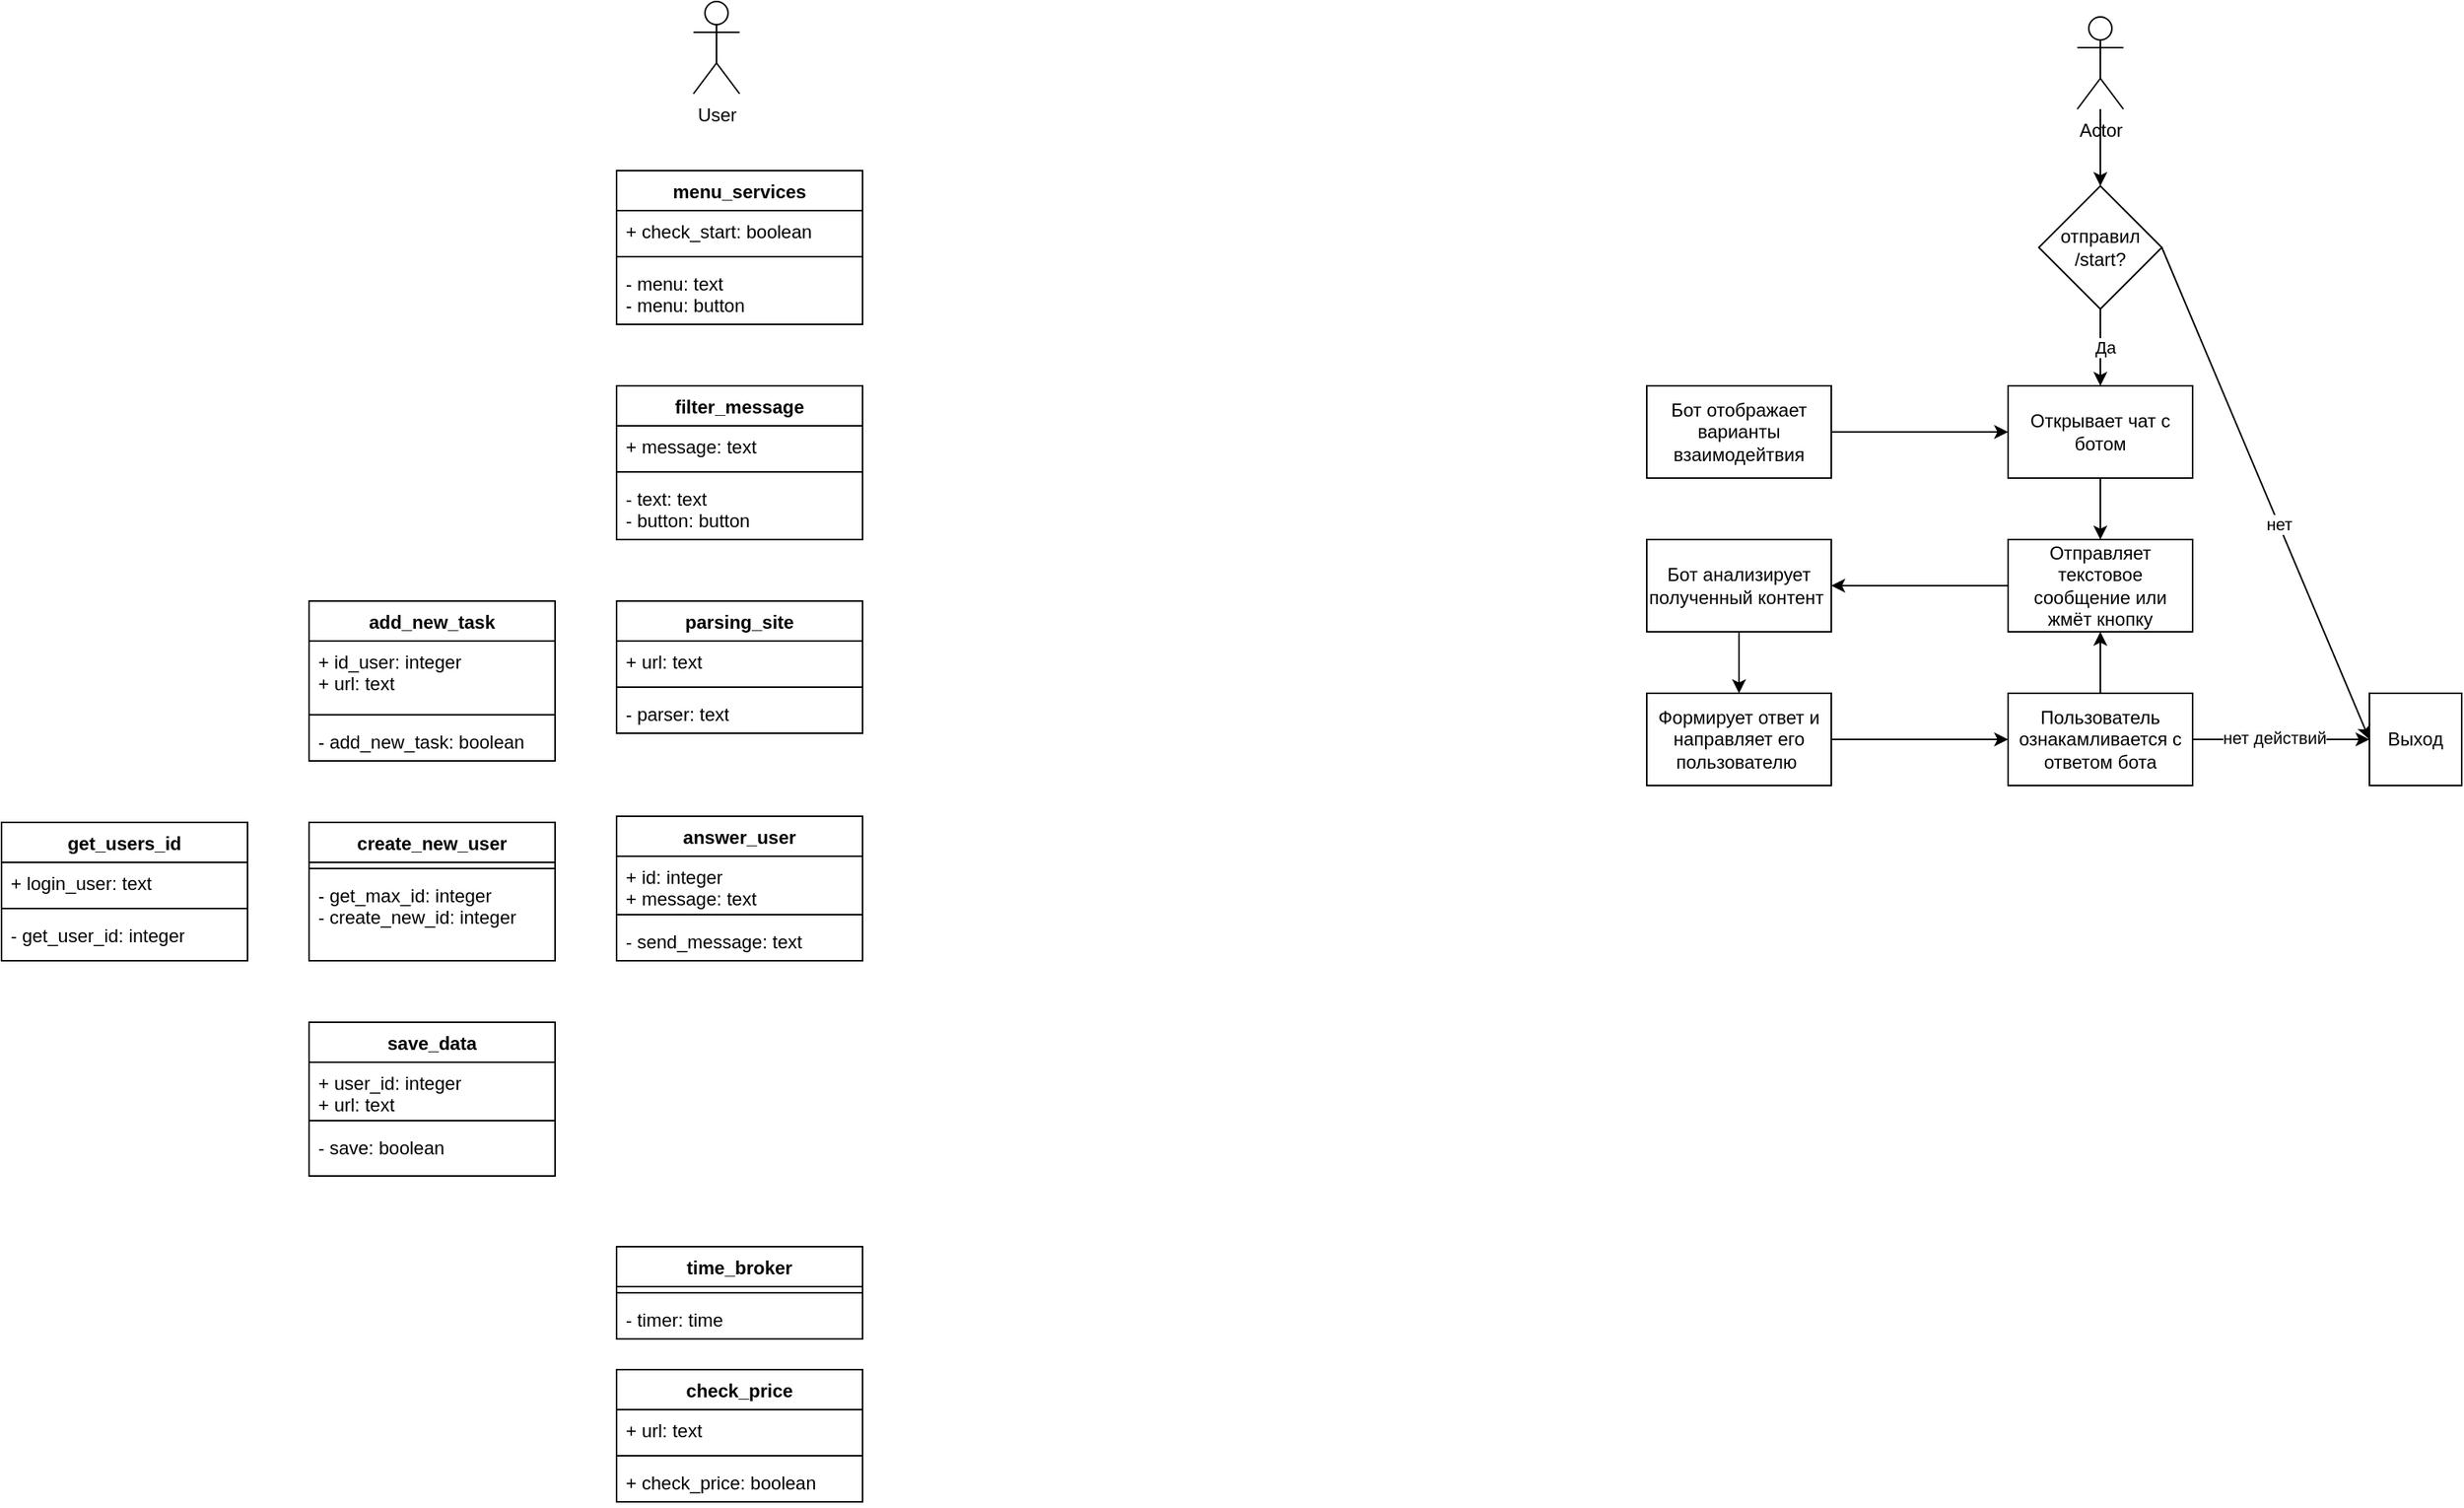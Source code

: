 <mxfile version="22.0.8" type="github">
  <diagram name="Страница — 1" id="5FJGtUaLvc8kbi69Jgre">
    <mxGraphModel dx="1953" dy="904" grid="1" gridSize="10" guides="1" tooltips="1" connect="1" arrows="1" fold="1" page="1" pageScale="1" pageWidth="827" pageHeight="1169" math="0" shadow="0">
      <root>
        <mxCell id="0" />
        <mxCell id="1" parent="0" />
        <mxCell id="BHRzeg4Tige4BvSvJ6PO-1" value="Actor" style="shape=umlActor;verticalLabelPosition=bottom;verticalAlign=top;html=1;outlineConnect=0;" parent="1" vertex="1">
          <mxGeometry x="550" y="40" width="30" height="60" as="geometry" />
        </mxCell>
        <mxCell id="BHRzeg4Tige4BvSvJ6PO-2" value="Отправляет текстовое сообщение или жмёт кнопку" style="rounded=0;whiteSpace=wrap;html=1;" parent="1" vertex="1">
          <mxGeometry x="505" y="380" width="120" height="60" as="geometry" />
        </mxCell>
        <mxCell id="BHRzeg4Tige4BvSvJ6PO-3" value="" style="endArrow=classic;html=1;rounded=0;entryX=0.5;entryY=0;entryDx=0;entryDy=0;" parent="1" source="BHRzeg4Tige4BvSvJ6PO-22" target="BHRzeg4Tige4BvSvJ6PO-4" edge="1">
          <mxGeometry width="50" height="50" relative="1" as="geometry">
            <mxPoint x="550" y="510" as="sourcePoint" />
            <mxPoint x="600" y="460" as="targetPoint" />
          </mxGeometry>
        </mxCell>
        <mxCell id="BHRzeg4Tige4BvSvJ6PO-24" value="Да" style="edgeLabel;html=1;align=center;verticalAlign=middle;resizable=0;points=[];" parent="BHRzeg4Tige4BvSvJ6PO-3" vertex="1" connectable="0">
          <mxGeometry y="3" relative="1" as="geometry">
            <mxPoint as="offset" />
          </mxGeometry>
        </mxCell>
        <mxCell id="BHRzeg4Tige4BvSvJ6PO-4" value="Открывает чат с ботом" style="rounded=0;whiteSpace=wrap;html=1;" parent="1" vertex="1">
          <mxGeometry x="505" y="280" width="120" height="60" as="geometry" />
        </mxCell>
        <mxCell id="BHRzeg4Tige4BvSvJ6PO-6" value="Бот отображает варианты взаимодейтвия" style="rounded=0;whiteSpace=wrap;html=1;" parent="1" vertex="1">
          <mxGeometry x="270" y="280" width="120" height="60" as="geometry" />
        </mxCell>
        <mxCell id="BHRzeg4Tige4BvSvJ6PO-7" value="" style="endArrow=classic;html=1;rounded=0;exitX=1;exitY=0.5;exitDx=0;exitDy=0;entryX=0;entryY=0.5;entryDx=0;entryDy=0;" parent="1" source="BHRzeg4Tige4BvSvJ6PO-6" target="BHRzeg4Tige4BvSvJ6PO-4" edge="1">
          <mxGeometry width="50" height="50" relative="1" as="geometry">
            <mxPoint x="550" y="610" as="sourcePoint" />
            <mxPoint x="600" y="560" as="targetPoint" />
          </mxGeometry>
        </mxCell>
        <mxCell id="BHRzeg4Tige4BvSvJ6PO-8" value="" style="endArrow=classic;html=1;rounded=0;exitX=0.5;exitY=1;exitDx=0;exitDy=0;entryX=0.5;entryY=0;entryDx=0;entryDy=0;" parent="1" source="BHRzeg4Tige4BvSvJ6PO-4" target="BHRzeg4Tige4BvSvJ6PO-2" edge="1">
          <mxGeometry width="50" height="50" relative="1" as="geometry">
            <mxPoint x="550" y="610" as="sourcePoint" />
            <mxPoint x="600" y="560" as="targetPoint" />
          </mxGeometry>
        </mxCell>
        <mxCell id="BHRzeg4Tige4BvSvJ6PO-9" value="Бот анализирует полученный контент&amp;nbsp;" style="rounded=0;whiteSpace=wrap;html=1;" parent="1" vertex="1">
          <mxGeometry x="270" y="380" width="120" height="60" as="geometry" />
        </mxCell>
        <mxCell id="BHRzeg4Tige4BvSvJ6PO-10" value="" style="endArrow=classic;html=1;rounded=0;entryX=1;entryY=0.5;entryDx=0;entryDy=0;exitX=0;exitY=0.5;exitDx=0;exitDy=0;" parent="1" source="BHRzeg4Tige4BvSvJ6PO-2" target="BHRzeg4Tige4BvSvJ6PO-9" edge="1">
          <mxGeometry width="50" height="50" relative="1" as="geometry">
            <mxPoint x="460" y="470" as="sourcePoint" />
            <mxPoint x="510" y="420" as="targetPoint" />
          </mxGeometry>
        </mxCell>
        <mxCell id="BHRzeg4Tige4BvSvJ6PO-11" value="Пользователь ознакамливается с ответом бота" style="rounded=0;whiteSpace=wrap;html=1;" parent="1" vertex="1">
          <mxGeometry x="505" y="480" width="120" height="60" as="geometry" />
        </mxCell>
        <mxCell id="BHRzeg4Tige4BvSvJ6PO-12" value="Формирует ответ и направляет его пользователю&amp;nbsp;" style="rounded=0;whiteSpace=wrap;html=1;" parent="1" vertex="1">
          <mxGeometry x="270" y="480" width="120" height="60" as="geometry" />
        </mxCell>
        <mxCell id="BHRzeg4Tige4BvSvJ6PO-13" value="" style="endArrow=classic;html=1;rounded=0;entryX=0.5;entryY=0;entryDx=0;entryDy=0;exitX=0.5;exitY=1;exitDx=0;exitDy=0;" parent="1" source="BHRzeg4Tige4BvSvJ6PO-9" target="BHRzeg4Tige4BvSvJ6PO-12" edge="1">
          <mxGeometry width="50" height="50" relative="1" as="geometry">
            <mxPoint x="230" y="500" as="sourcePoint" />
            <mxPoint x="280" y="450" as="targetPoint" />
          </mxGeometry>
        </mxCell>
        <mxCell id="BHRzeg4Tige4BvSvJ6PO-14" value="" style="endArrow=classic;html=1;rounded=0;entryX=0;entryY=0.5;entryDx=0;entryDy=0;exitX=1;exitY=0.5;exitDx=0;exitDy=0;" parent="1" source="BHRzeg4Tige4BvSvJ6PO-12" target="BHRzeg4Tige4BvSvJ6PO-11" edge="1">
          <mxGeometry width="50" height="50" relative="1" as="geometry">
            <mxPoint x="450" y="630" as="sourcePoint" />
            <mxPoint x="500" y="580" as="targetPoint" />
          </mxGeometry>
        </mxCell>
        <mxCell id="BHRzeg4Tige4BvSvJ6PO-15" value="" style="endArrow=classic;html=1;rounded=0;exitX=0.5;exitY=0;exitDx=0;exitDy=0;entryX=0.5;entryY=1;entryDx=0;entryDy=0;" parent="1" source="BHRzeg4Tige4BvSvJ6PO-11" target="BHRzeg4Tige4BvSvJ6PO-2" edge="1">
          <mxGeometry width="50" height="50" relative="1" as="geometry">
            <mxPoint x="730" y="540" as="sourcePoint" />
            <mxPoint x="780" y="490" as="targetPoint" />
          </mxGeometry>
        </mxCell>
        <mxCell id="BHRzeg4Tige4BvSvJ6PO-23" value="" style="endArrow=classic;html=1;rounded=0;entryX=0.5;entryY=0;entryDx=0;entryDy=0;" parent="1" source="BHRzeg4Tige4BvSvJ6PO-1" target="BHRzeg4Tige4BvSvJ6PO-22" edge="1">
          <mxGeometry width="50" height="50" relative="1" as="geometry">
            <mxPoint x="565" y="100" as="sourcePoint" />
            <mxPoint x="565" y="280" as="targetPoint" />
          </mxGeometry>
        </mxCell>
        <mxCell id="BHRzeg4Tige4BvSvJ6PO-22" value="отправил /start?" style="rhombus;whiteSpace=wrap;html=1;" parent="1" vertex="1">
          <mxGeometry x="525" y="150" width="80" height="80" as="geometry" />
        </mxCell>
        <mxCell id="BHRzeg4Tige4BvSvJ6PO-25" value="Выход" style="whiteSpace=wrap;html=1;aspect=fixed;" parent="1" vertex="1">
          <mxGeometry x="740" y="480" width="60" height="60" as="geometry" />
        </mxCell>
        <mxCell id="BHRzeg4Tige4BvSvJ6PO-26" value="" style="endArrow=classic;html=1;rounded=0;exitX=1;exitY=0.5;exitDx=0;exitDy=0;entryX=0;entryY=0.5;entryDx=0;entryDy=0;" parent="1" source="BHRzeg4Tige4BvSvJ6PO-22" target="BHRzeg4Tige4BvSvJ6PO-25" edge="1">
          <mxGeometry width="50" height="50" relative="1" as="geometry">
            <mxPoint x="710" y="240" as="sourcePoint" />
            <mxPoint x="760" y="190" as="targetPoint" />
          </mxGeometry>
        </mxCell>
        <mxCell id="BHRzeg4Tige4BvSvJ6PO-29" value="нет" style="edgeLabel;html=1;align=center;verticalAlign=middle;resizable=0;points=[];" parent="BHRzeg4Tige4BvSvJ6PO-26" vertex="1" connectable="0">
          <mxGeometry x="0.125" relative="1" as="geometry">
            <mxPoint as="offset" />
          </mxGeometry>
        </mxCell>
        <mxCell id="BHRzeg4Tige4BvSvJ6PO-27" value="" style="endArrow=classic;html=1;rounded=0;entryX=0;entryY=0.5;entryDx=0;entryDy=0;exitX=1;exitY=0.5;exitDx=0;exitDy=0;" parent="1" source="BHRzeg4Tige4BvSvJ6PO-11" target="BHRzeg4Tige4BvSvJ6PO-25" edge="1">
          <mxGeometry width="50" height="50" relative="1" as="geometry">
            <mxPoint x="400" y="430" as="sourcePoint" />
            <mxPoint x="450" y="380" as="targetPoint" />
          </mxGeometry>
        </mxCell>
        <mxCell id="BHRzeg4Tige4BvSvJ6PO-30" value="нет действий" style="edgeLabel;html=1;align=center;verticalAlign=middle;resizable=0;points=[];" parent="BHRzeg4Tige4BvSvJ6PO-27" vertex="1" connectable="0">
          <mxGeometry x="-0.078" y="1" relative="1" as="geometry">
            <mxPoint as="offset" />
          </mxGeometry>
        </mxCell>
        <mxCell id="H9uGGTbssXHLd05-33D6-1" value="filter_message" style="swimlane;fontStyle=1;align=center;verticalAlign=top;childLayout=stackLayout;horizontal=1;startSize=26;horizontalStack=0;resizeParent=1;resizeParentMax=0;resizeLast=0;collapsible=1;marginBottom=0;whiteSpace=wrap;html=1;" vertex="1" parent="1">
          <mxGeometry x="-400" y="280" width="160" height="100" as="geometry" />
        </mxCell>
        <mxCell id="H9uGGTbssXHLd05-33D6-2" value="+ message: text" style="text;strokeColor=none;fillColor=none;align=left;verticalAlign=top;spacingLeft=4;spacingRight=4;overflow=hidden;rotatable=0;points=[[0,0.5],[1,0.5]];portConstraint=eastwest;whiteSpace=wrap;html=1;" vertex="1" parent="H9uGGTbssXHLd05-33D6-1">
          <mxGeometry y="26" width="160" height="26" as="geometry" />
        </mxCell>
        <mxCell id="H9uGGTbssXHLd05-33D6-3" value="" style="line;strokeWidth=1;fillColor=none;align=left;verticalAlign=middle;spacingTop=-1;spacingLeft=3;spacingRight=3;rotatable=0;labelPosition=right;points=[];portConstraint=eastwest;strokeColor=inherit;" vertex="1" parent="H9uGGTbssXHLd05-33D6-1">
          <mxGeometry y="52" width="160" height="8" as="geometry" />
        </mxCell>
        <mxCell id="H9uGGTbssXHLd05-33D6-4" value="- text: text&lt;br&gt;- button: button" style="text;strokeColor=none;fillColor=none;align=left;verticalAlign=top;spacingLeft=4;spacingRight=4;overflow=hidden;rotatable=0;points=[[0,0.5],[1,0.5]];portConstraint=eastwest;whiteSpace=wrap;html=1;" vertex="1" parent="H9uGGTbssXHLd05-33D6-1">
          <mxGeometry y="60" width="160" height="40" as="geometry" />
        </mxCell>
        <mxCell id="H9uGGTbssXHLd05-33D6-6" value="User" style="shape=umlActor;verticalLabelPosition=bottom;verticalAlign=top;html=1;" vertex="1" parent="1">
          <mxGeometry x="-350" y="30" width="30" height="60" as="geometry" />
        </mxCell>
        <mxCell id="H9uGGTbssXHLd05-33D6-7" value="menu_services" style="swimlane;fontStyle=1;align=center;verticalAlign=top;childLayout=stackLayout;horizontal=1;startSize=26;horizontalStack=0;resizeParent=1;resizeParentMax=0;resizeLast=0;collapsible=1;marginBottom=0;whiteSpace=wrap;html=1;" vertex="1" parent="1">
          <mxGeometry x="-400" y="140" width="160" height="100" as="geometry" />
        </mxCell>
        <mxCell id="H9uGGTbssXHLd05-33D6-8" value="+ check_start: boolean" style="text;strokeColor=none;fillColor=none;align=left;verticalAlign=top;spacingLeft=4;spacingRight=4;overflow=hidden;rotatable=0;points=[[0,0.5],[1,0.5]];portConstraint=eastwest;whiteSpace=wrap;html=1;" vertex="1" parent="H9uGGTbssXHLd05-33D6-7">
          <mxGeometry y="26" width="160" height="26" as="geometry" />
        </mxCell>
        <mxCell id="H9uGGTbssXHLd05-33D6-9" value="" style="line;strokeWidth=1;fillColor=none;align=left;verticalAlign=middle;spacingTop=-1;spacingLeft=3;spacingRight=3;rotatable=0;labelPosition=right;points=[];portConstraint=eastwest;strokeColor=inherit;" vertex="1" parent="H9uGGTbssXHLd05-33D6-7">
          <mxGeometry y="52" width="160" height="8" as="geometry" />
        </mxCell>
        <mxCell id="H9uGGTbssXHLd05-33D6-10" value="- menu: text&lt;br&gt;- menu: button" style="text;strokeColor=none;fillColor=none;align=left;verticalAlign=top;spacingLeft=4;spacingRight=4;overflow=hidden;rotatable=0;points=[[0,0.5],[1,0.5]];portConstraint=eastwest;whiteSpace=wrap;html=1;" vertex="1" parent="H9uGGTbssXHLd05-33D6-7">
          <mxGeometry y="60" width="160" height="40" as="geometry" />
        </mxCell>
        <mxCell id="H9uGGTbssXHLd05-33D6-11" value="parsing_site" style="swimlane;fontStyle=1;align=center;verticalAlign=top;childLayout=stackLayout;horizontal=1;startSize=26;horizontalStack=0;resizeParent=1;resizeParentMax=0;resizeLast=0;collapsible=1;marginBottom=0;whiteSpace=wrap;html=1;" vertex="1" parent="1">
          <mxGeometry x="-400" y="420" width="160" height="86" as="geometry" />
        </mxCell>
        <mxCell id="H9uGGTbssXHLd05-33D6-12" value="+ url: text" style="text;strokeColor=none;fillColor=none;align=left;verticalAlign=top;spacingLeft=4;spacingRight=4;overflow=hidden;rotatable=0;points=[[0,0.5],[1,0.5]];portConstraint=eastwest;whiteSpace=wrap;html=1;" vertex="1" parent="H9uGGTbssXHLd05-33D6-11">
          <mxGeometry y="26" width="160" height="26" as="geometry" />
        </mxCell>
        <mxCell id="H9uGGTbssXHLd05-33D6-13" value="" style="line;strokeWidth=1;fillColor=none;align=left;verticalAlign=middle;spacingTop=-1;spacingLeft=3;spacingRight=3;rotatable=0;labelPosition=right;points=[];portConstraint=eastwest;strokeColor=inherit;" vertex="1" parent="H9uGGTbssXHLd05-33D6-11">
          <mxGeometry y="52" width="160" height="8" as="geometry" />
        </mxCell>
        <mxCell id="H9uGGTbssXHLd05-33D6-14" value="- parser: text" style="text;strokeColor=none;fillColor=none;align=left;verticalAlign=top;spacingLeft=4;spacingRight=4;overflow=hidden;rotatable=0;points=[[0,0.5],[1,0.5]];portConstraint=eastwest;whiteSpace=wrap;html=1;" vertex="1" parent="H9uGGTbssXHLd05-33D6-11">
          <mxGeometry y="60" width="160" height="26" as="geometry" />
        </mxCell>
        <mxCell id="H9uGGTbssXHLd05-33D6-15" value="save_data" style="swimlane;fontStyle=1;align=center;verticalAlign=top;childLayout=stackLayout;horizontal=1;startSize=26;horizontalStack=0;resizeParent=1;resizeParentMax=0;resizeLast=0;collapsible=1;marginBottom=0;whiteSpace=wrap;html=1;" vertex="1" parent="1">
          <mxGeometry x="-600" y="694" width="160" height="100" as="geometry" />
        </mxCell>
        <mxCell id="H9uGGTbssXHLd05-33D6-16" value="+ user_id: integer&lt;br&gt;+ url: text" style="text;strokeColor=none;fillColor=none;align=left;verticalAlign=top;spacingLeft=4;spacingRight=4;overflow=hidden;rotatable=0;points=[[0,0.5],[1,0.5]];portConstraint=eastwest;whiteSpace=wrap;html=1;" vertex="1" parent="H9uGGTbssXHLd05-33D6-15">
          <mxGeometry y="26" width="160" height="34" as="geometry" />
        </mxCell>
        <mxCell id="H9uGGTbssXHLd05-33D6-17" value="" style="line;strokeWidth=1;fillColor=none;align=left;verticalAlign=middle;spacingTop=-1;spacingLeft=3;spacingRight=3;rotatable=0;labelPosition=right;points=[];portConstraint=eastwest;strokeColor=inherit;" vertex="1" parent="H9uGGTbssXHLd05-33D6-15">
          <mxGeometry y="60" width="160" height="8" as="geometry" />
        </mxCell>
        <mxCell id="H9uGGTbssXHLd05-33D6-18" value="- save: boolean" style="text;strokeColor=none;fillColor=none;align=left;verticalAlign=top;spacingLeft=4;spacingRight=4;overflow=hidden;rotatable=0;points=[[0,0.5],[1,0.5]];portConstraint=eastwest;whiteSpace=wrap;html=1;" vertex="1" parent="H9uGGTbssXHLd05-33D6-15">
          <mxGeometry y="68" width="160" height="32" as="geometry" />
        </mxCell>
        <mxCell id="H9uGGTbssXHLd05-33D6-19" value="create_new_user" style="swimlane;fontStyle=1;align=center;verticalAlign=top;childLayout=stackLayout;horizontal=1;startSize=26;horizontalStack=0;resizeParent=1;resizeParentMax=0;resizeLast=0;collapsible=1;marginBottom=0;whiteSpace=wrap;html=1;" vertex="1" parent="1">
          <mxGeometry x="-600" y="564" width="160" height="90" as="geometry" />
        </mxCell>
        <mxCell id="H9uGGTbssXHLd05-33D6-21" value="" style="line;strokeWidth=1;fillColor=none;align=left;verticalAlign=middle;spacingTop=-1;spacingLeft=3;spacingRight=3;rotatable=0;labelPosition=right;points=[];portConstraint=eastwest;strokeColor=inherit;" vertex="1" parent="H9uGGTbssXHLd05-33D6-19">
          <mxGeometry y="26" width="160" height="8" as="geometry" />
        </mxCell>
        <mxCell id="H9uGGTbssXHLd05-33D6-22" value="- get_max_id: integer&lt;br&gt;- create_new_id: integer" style="text;strokeColor=none;fillColor=none;align=left;verticalAlign=top;spacingLeft=4;spacingRight=4;overflow=hidden;rotatable=0;points=[[0,0.5],[1,0.5]];portConstraint=eastwest;whiteSpace=wrap;html=1;" vertex="1" parent="H9uGGTbssXHLd05-33D6-19">
          <mxGeometry y="34" width="160" height="56" as="geometry" />
        </mxCell>
        <mxCell id="H9uGGTbssXHLd05-33D6-23" value="get_users_id" style="swimlane;fontStyle=1;align=center;verticalAlign=top;childLayout=stackLayout;horizontal=1;startSize=26;horizontalStack=0;resizeParent=1;resizeParentMax=0;resizeLast=0;collapsible=1;marginBottom=0;whiteSpace=wrap;html=1;" vertex="1" parent="1">
          <mxGeometry x="-800" y="564" width="160" height="90" as="geometry" />
        </mxCell>
        <mxCell id="H9uGGTbssXHLd05-33D6-24" value="+ login_user: text" style="text;strokeColor=none;fillColor=none;align=left;verticalAlign=top;spacingLeft=4;spacingRight=4;overflow=hidden;rotatable=0;points=[[0,0.5],[1,0.5]];portConstraint=eastwest;whiteSpace=wrap;html=1;" vertex="1" parent="H9uGGTbssXHLd05-33D6-23">
          <mxGeometry y="26" width="160" height="26" as="geometry" />
        </mxCell>
        <mxCell id="H9uGGTbssXHLd05-33D6-25" value="" style="line;strokeWidth=1;fillColor=none;align=left;verticalAlign=middle;spacingTop=-1;spacingLeft=3;spacingRight=3;rotatable=0;labelPosition=right;points=[];portConstraint=eastwest;strokeColor=inherit;" vertex="1" parent="H9uGGTbssXHLd05-33D6-23">
          <mxGeometry y="52" width="160" height="8" as="geometry" />
        </mxCell>
        <mxCell id="H9uGGTbssXHLd05-33D6-26" value="- get_user_id: integer" style="text;strokeColor=none;fillColor=none;align=left;verticalAlign=top;spacingLeft=4;spacingRight=4;overflow=hidden;rotatable=0;points=[[0,0.5],[1,0.5]];portConstraint=eastwest;whiteSpace=wrap;html=1;" vertex="1" parent="H9uGGTbssXHLd05-33D6-23">
          <mxGeometry y="60" width="160" height="30" as="geometry" />
        </mxCell>
        <mxCell id="H9uGGTbssXHLd05-33D6-27" value="check_price" style="swimlane;fontStyle=1;align=center;verticalAlign=top;childLayout=stackLayout;horizontal=1;startSize=26;horizontalStack=0;resizeParent=1;resizeParentMax=0;resizeLast=0;collapsible=1;marginBottom=0;whiteSpace=wrap;html=1;" vertex="1" parent="1">
          <mxGeometry x="-400" y="920" width="160" height="86" as="geometry" />
        </mxCell>
        <mxCell id="H9uGGTbssXHLd05-33D6-28" value="+ url: text" style="text;strokeColor=none;fillColor=none;align=left;verticalAlign=top;spacingLeft=4;spacingRight=4;overflow=hidden;rotatable=0;points=[[0,0.5],[1,0.5]];portConstraint=eastwest;whiteSpace=wrap;html=1;" vertex="1" parent="H9uGGTbssXHLd05-33D6-27">
          <mxGeometry y="26" width="160" height="26" as="geometry" />
        </mxCell>
        <mxCell id="H9uGGTbssXHLd05-33D6-29" value="" style="line;strokeWidth=1;fillColor=none;align=left;verticalAlign=middle;spacingTop=-1;spacingLeft=3;spacingRight=3;rotatable=0;labelPosition=right;points=[];portConstraint=eastwest;strokeColor=inherit;" vertex="1" parent="H9uGGTbssXHLd05-33D6-27">
          <mxGeometry y="52" width="160" height="8" as="geometry" />
        </mxCell>
        <mxCell id="H9uGGTbssXHLd05-33D6-30" value="+ check_price: boolean" style="text;strokeColor=none;fillColor=none;align=left;verticalAlign=top;spacingLeft=4;spacingRight=4;overflow=hidden;rotatable=0;points=[[0,0.5],[1,0.5]];portConstraint=eastwest;whiteSpace=wrap;html=1;" vertex="1" parent="H9uGGTbssXHLd05-33D6-27">
          <mxGeometry y="60" width="160" height="26" as="geometry" />
        </mxCell>
        <mxCell id="H9uGGTbssXHLd05-33D6-31" value="answer_user" style="swimlane;fontStyle=1;align=center;verticalAlign=top;childLayout=stackLayout;horizontal=1;startSize=26;horizontalStack=0;resizeParent=1;resizeParentMax=0;resizeLast=0;collapsible=1;marginBottom=0;whiteSpace=wrap;html=1;" vertex="1" parent="1">
          <mxGeometry x="-400" y="560" width="160" height="94" as="geometry" />
        </mxCell>
        <mxCell id="H9uGGTbssXHLd05-33D6-32" value="+ id: integer&lt;br&gt;+&amp;nbsp;message: text" style="text;strokeColor=none;fillColor=none;align=left;verticalAlign=top;spacingLeft=4;spacingRight=4;overflow=hidden;rotatable=0;points=[[0,0.5],[1,0.5]];portConstraint=eastwest;whiteSpace=wrap;html=1;" vertex="1" parent="H9uGGTbssXHLd05-33D6-31">
          <mxGeometry y="26" width="160" height="34" as="geometry" />
        </mxCell>
        <mxCell id="H9uGGTbssXHLd05-33D6-33" value="" style="line;strokeWidth=1;fillColor=none;align=left;verticalAlign=middle;spacingTop=-1;spacingLeft=3;spacingRight=3;rotatable=0;labelPosition=right;points=[];portConstraint=eastwest;strokeColor=inherit;" vertex="1" parent="H9uGGTbssXHLd05-33D6-31">
          <mxGeometry y="60" width="160" height="8" as="geometry" />
        </mxCell>
        <mxCell id="H9uGGTbssXHLd05-33D6-34" value="- send_message: text" style="text;strokeColor=none;fillColor=none;align=left;verticalAlign=top;spacingLeft=4;spacingRight=4;overflow=hidden;rotatable=0;points=[[0,0.5],[1,0.5]];portConstraint=eastwest;whiteSpace=wrap;html=1;" vertex="1" parent="H9uGGTbssXHLd05-33D6-31">
          <mxGeometry y="68" width="160" height="26" as="geometry" />
        </mxCell>
        <mxCell id="H9uGGTbssXHLd05-33D6-35" value="time_broker" style="swimlane;fontStyle=1;align=center;verticalAlign=top;childLayout=stackLayout;horizontal=1;startSize=26;horizontalStack=0;resizeParent=1;resizeParentMax=0;resizeLast=0;collapsible=1;marginBottom=0;whiteSpace=wrap;html=1;" vertex="1" parent="1">
          <mxGeometry x="-400" y="840" width="160" height="60" as="geometry" />
        </mxCell>
        <mxCell id="H9uGGTbssXHLd05-33D6-37" value="" style="line;strokeWidth=1;fillColor=none;align=left;verticalAlign=middle;spacingTop=-1;spacingLeft=3;spacingRight=3;rotatable=0;labelPosition=right;points=[];portConstraint=eastwest;strokeColor=inherit;" vertex="1" parent="H9uGGTbssXHLd05-33D6-35">
          <mxGeometry y="26" width="160" height="8" as="geometry" />
        </mxCell>
        <mxCell id="H9uGGTbssXHLd05-33D6-38" value="- timer: time&lt;br&gt;" style="text;strokeColor=none;fillColor=none;align=left;verticalAlign=top;spacingLeft=4;spacingRight=4;overflow=hidden;rotatable=0;points=[[0,0.5],[1,0.5]];portConstraint=eastwest;whiteSpace=wrap;html=1;" vertex="1" parent="H9uGGTbssXHLd05-33D6-35">
          <mxGeometry y="34" width="160" height="26" as="geometry" />
        </mxCell>
        <mxCell id="H9uGGTbssXHLd05-33D6-43" value="add_new_task" style="swimlane;fontStyle=1;align=center;verticalAlign=top;childLayout=stackLayout;horizontal=1;startSize=26;horizontalStack=0;resizeParent=1;resizeParentMax=0;resizeLast=0;collapsible=1;marginBottom=0;whiteSpace=wrap;html=1;" vertex="1" parent="1">
          <mxGeometry x="-600" y="420" width="160" height="104" as="geometry" />
        </mxCell>
        <mxCell id="H9uGGTbssXHLd05-33D6-44" value="+ id_user: integer&lt;br&gt;+ url: text" style="text;strokeColor=none;fillColor=none;align=left;verticalAlign=top;spacingLeft=4;spacingRight=4;overflow=hidden;rotatable=0;points=[[0,0.5],[1,0.5]];portConstraint=eastwest;whiteSpace=wrap;html=1;" vertex="1" parent="H9uGGTbssXHLd05-33D6-43">
          <mxGeometry y="26" width="160" height="44" as="geometry" />
        </mxCell>
        <mxCell id="H9uGGTbssXHLd05-33D6-45" value="" style="line;strokeWidth=1;fillColor=none;align=left;verticalAlign=middle;spacingTop=-1;spacingLeft=3;spacingRight=3;rotatable=0;labelPosition=right;points=[];portConstraint=eastwest;strokeColor=inherit;" vertex="1" parent="H9uGGTbssXHLd05-33D6-43">
          <mxGeometry y="70" width="160" height="8" as="geometry" />
        </mxCell>
        <mxCell id="H9uGGTbssXHLd05-33D6-46" value="- add_new_task: boolean" style="text;strokeColor=none;fillColor=none;align=left;verticalAlign=top;spacingLeft=4;spacingRight=4;overflow=hidden;rotatable=0;points=[[0,0.5],[1,0.5]];portConstraint=eastwest;whiteSpace=wrap;html=1;" vertex="1" parent="H9uGGTbssXHLd05-33D6-43">
          <mxGeometry y="78" width="160" height="26" as="geometry" />
        </mxCell>
      </root>
    </mxGraphModel>
  </diagram>
</mxfile>
